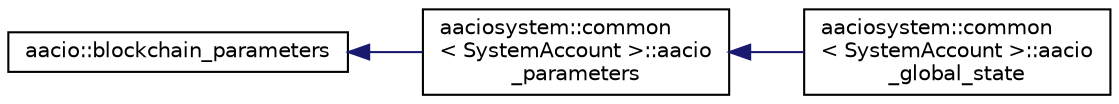 digraph "Graphical Class Hierarchy"
{
  edge [fontname="Helvetica",fontsize="10",labelfontname="Helvetica",labelfontsize="10"];
  node [fontname="Helvetica",fontsize="10",shape=record];
  rankdir="LR";
  Node0 [label="aacio::blockchain_parameters",height=0.2,width=0.4,color="black", fillcolor="white", style="filled",URL="$structaacio_1_1blockchain__parameters.html"];
  Node0 -> Node1 [dir="back",color="midnightblue",fontsize="10",style="solid",fontname="Helvetica"];
  Node1 [label="aaciosystem::common\l\< SystemAccount \>::aacio\l_parameters",height=0.2,width=0.4,color="black", fillcolor="white", style="filled",URL="$structaaciosystem_1_1common_1_1aacio__parameters.html"];
  Node1 -> Node2 [dir="back",color="midnightblue",fontsize="10",style="solid",fontname="Helvetica"];
  Node2 [label="aaciosystem::common\l\< SystemAccount \>::aacio\l_global_state",height=0.2,width=0.4,color="black", fillcolor="white", style="filled",URL="$structaaciosystem_1_1common_1_1aacio__global__state.html"];
}
